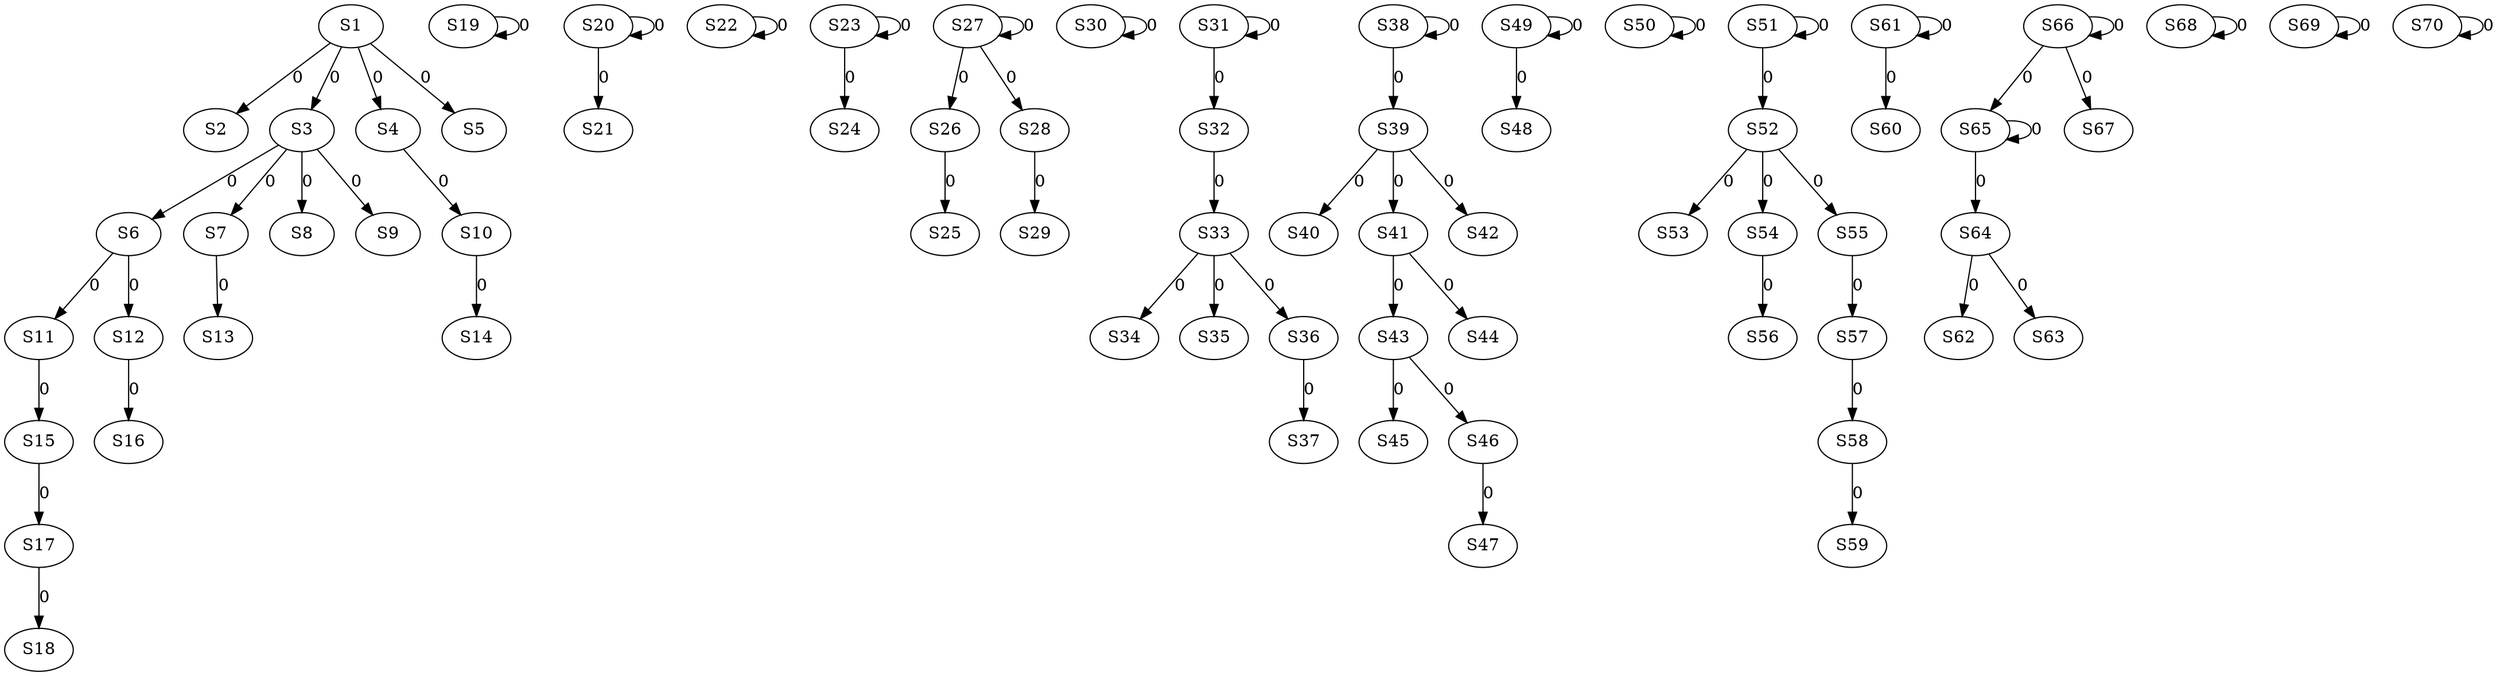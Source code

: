 strict digraph {
	S1 -> S2 [ label = 0 ];
	S1 -> S3 [ label = 0 ];
	S1 -> S4 [ label = 0 ];
	S1 -> S5 [ label = 0 ];
	S3 -> S6 [ label = 0 ];
	S3 -> S7 [ label = 0 ];
	S3 -> S8 [ label = 0 ];
	S3 -> S9 [ label = 0 ];
	S4 -> S10 [ label = 0 ];
	S6 -> S11 [ label = 0 ];
	S6 -> S12 [ label = 0 ];
	S7 -> S13 [ label = 0 ];
	S10 -> S14 [ label = 0 ];
	S11 -> S15 [ label = 0 ];
	S12 -> S16 [ label = 0 ];
	S15 -> S17 [ label = 0 ];
	S17 -> S18 [ label = 0 ];
	S19 -> S19 [ label = 0 ];
	S20 -> S20 [ label = 0 ];
	S20 -> S21 [ label = 0 ];
	S22 -> S22 [ label = 0 ];
	S23 -> S23 [ label = 0 ];
	S23 -> S24 [ label = 0 ];
	S26 -> S25 [ label = 0 ];
	S27 -> S26 [ label = 0 ];
	S27 -> S27 [ label = 0 ];
	S27 -> S28 [ label = 0 ];
	S28 -> S29 [ label = 0 ];
	S30 -> S30 [ label = 0 ];
	S31 -> S31 [ label = 0 ];
	S31 -> S32 [ label = 0 ];
	S32 -> S33 [ label = 0 ];
	S33 -> S34 [ label = 0 ];
	S33 -> S35 [ label = 0 ];
	S33 -> S36 [ label = 0 ];
	S36 -> S37 [ label = 0 ];
	S38 -> S38 [ label = 0 ];
	S38 -> S39 [ label = 0 ];
	S39 -> S40 [ label = 0 ];
	S39 -> S41 [ label = 0 ];
	S39 -> S42 [ label = 0 ];
	S41 -> S43 [ label = 0 ];
	S41 -> S44 [ label = 0 ];
	S43 -> S45 [ label = 0 ];
	S43 -> S46 [ label = 0 ];
	S46 -> S47 [ label = 0 ];
	S49 -> S48 [ label = 0 ];
	S49 -> S49 [ label = 0 ];
	S50 -> S50 [ label = 0 ];
	S51 -> S51 [ label = 0 ];
	S51 -> S52 [ label = 0 ];
	S52 -> S53 [ label = 0 ];
	S52 -> S54 [ label = 0 ];
	S52 -> S55 [ label = 0 ];
	S54 -> S56 [ label = 0 ];
	S55 -> S57 [ label = 0 ];
	S57 -> S58 [ label = 0 ];
	S58 -> S59 [ label = 0 ];
	S61 -> S60 [ label = 0 ];
	S61 -> S61 [ label = 0 ];
	S64 -> S62 [ label = 0 ];
	S64 -> S63 [ label = 0 ];
	S65 -> S64 [ label = 0 ];
	S66 -> S65 [ label = 0 ];
	S66 -> S66 [ label = 0 ];
	S66 -> S67 [ label = 0 ];
	S68 -> S68 [ label = 0 ];
	S69 -> S69 [ label = 0 ];
	S70 -> S70 [ label = 0 ];
	S65 -> S65 [ label = 0 ];
}